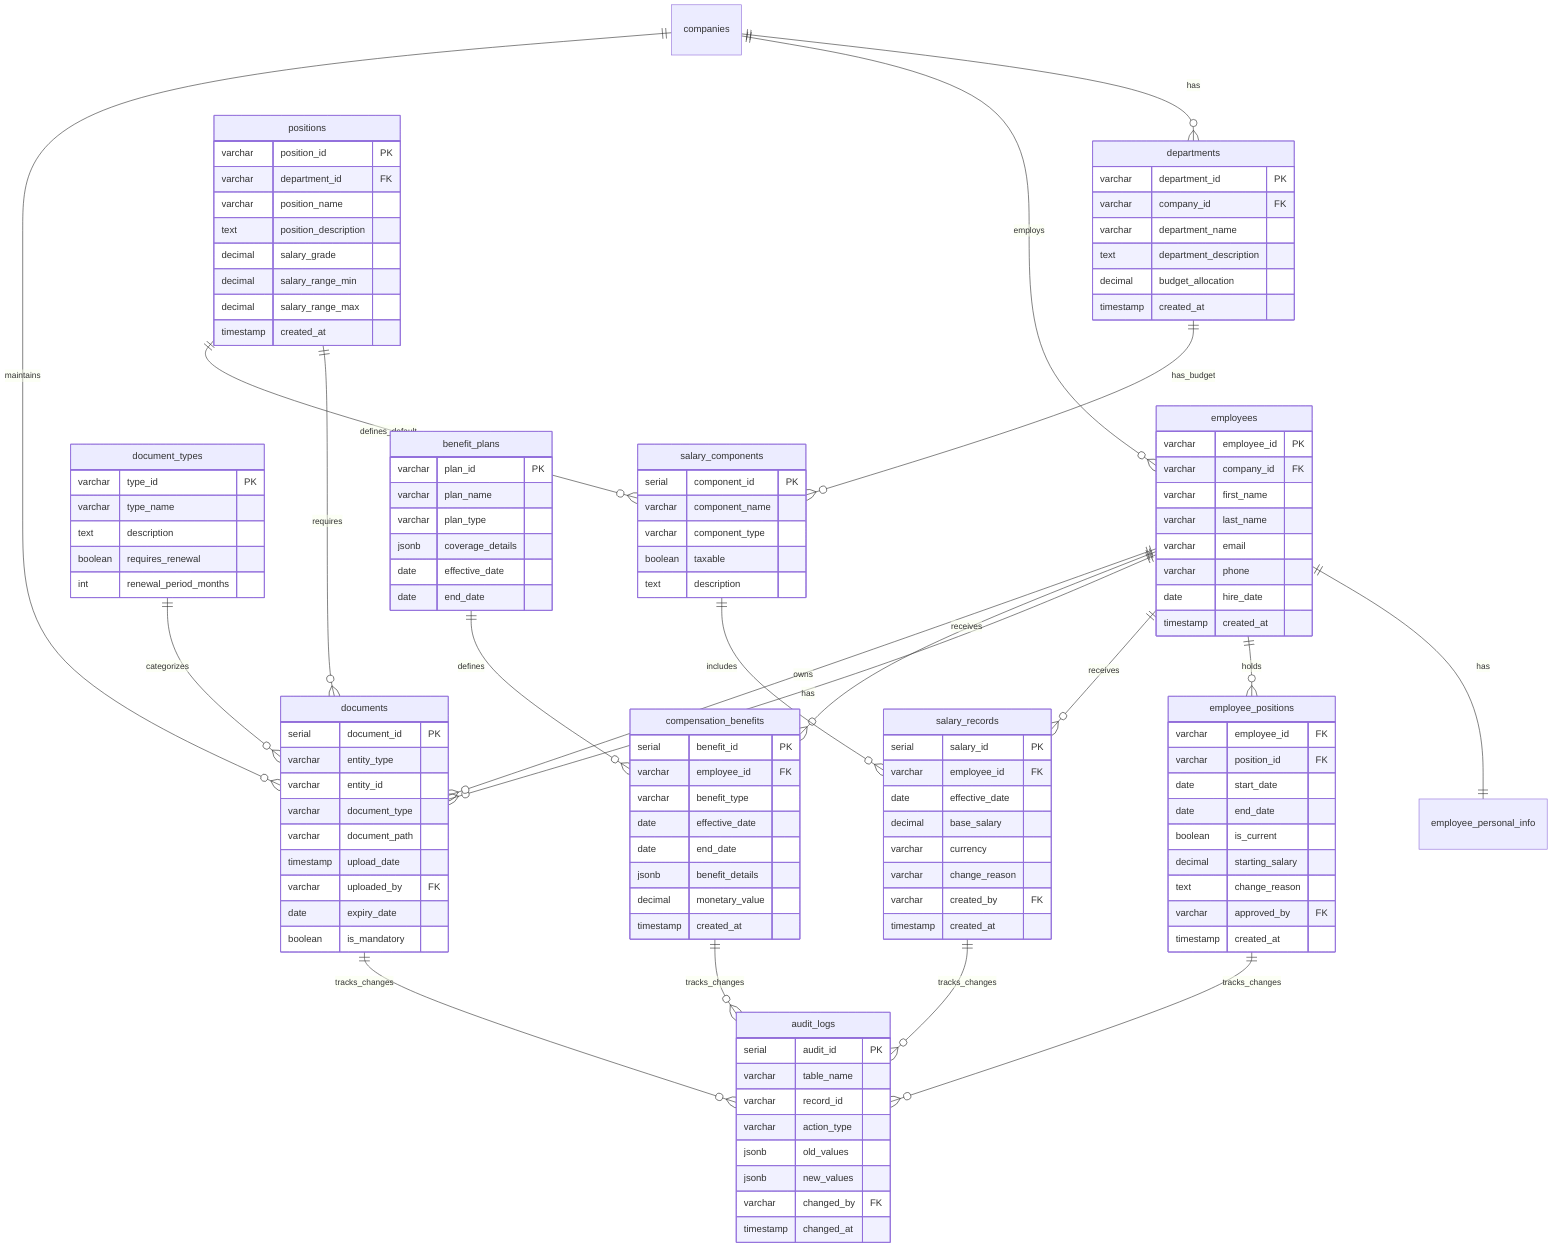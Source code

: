 erDiagram
    %% Core Organization Structure
    companies ||--o{ departments : has
    companies ||--o{ employees : employs

    %% Employee Management
    employees ||--|| employee_personal_info : has
    employees ||--o{ employee_positions : holds
    employees ||--o{ salary_records : receives
    employees ||--o{ documents : has
    employees ||--o{ compensation_benefits : receives

    %% New Salary Management
    salary_records {
        serial salary_id PK
        varchar employee_id FK
        date effective_date
        decimal base_salary
        varchar currency
        varchar change_reason
        varchar created_by FK
        timestamp created_at
    }

    %% New Benefits Management
    compensation_benefits {
        serial benefit_id PK
        varchar employee_id FK
        varchar benefit_type
        date effective_date
        date end_date
        jsonb benefit_details
        decimal monetary_value
        timestamp created_at
    }

    %% New Document Management
    documents {
        serial document_id PK
        varchar entity_type
        varchar entity_id
        varchar document_type
        varchar document_path
        timestamp upload_date
        varchar uploaded_by FK
        date expiry_date
        boolean is_mandatory
    }

    %% Enhanced Position Management with History
    employee_positions {
        varchar employee_id FK
        varchar position_id FK
        date start_date
        date end_date
        boolean is_current
        decimal starting_salary
        text change_reason
        varchar approved_by FK
        timestamp created_at
    }

    %% Document Categories and Types
    document_types ||--o{ documents : categorizes
    document_types {
        varchar type_id PK
        varchar type_name
        text description
        boolean requires_renewal
        int renewal_period_months
    }

    %% Salary Components
    salary_components ||--o{ salary_records : includes
    salary_components {
        serial component_id PK
        varchar component_name
        varchar component_type
        boolean taxable
        text description
    }

    %% Benefits Management
    benefit_plans ||--o{ compensation_benefits : defines
    benefit_plans {
        varchar plan_id PK
        varchar plan_name
        varchar plan_type
        jsonb coverage_details
        date effective_date
        date end_date
    }

    %% Audit Trail for Critical Entities
    audit_logs {
        serial audit_id PK
        varchar table_name
        varchar record_id
        varchar action_type
        jsonb old_values
        jsonb new_values
        varchar changed_by FK
        timestamp changed_at
    }

    %% Core Entity Relationships
    salary_records ||--o{ audit_logs : tracks_changes
    documents ||--o{ audit_logs : tracks_changes
    employee_positions ||--o{ audit_logs : tracks_changes
    compensation_benefits ||--o{ audit_logs : tracks_changes

    %% Document Relationships
    employees ||--o{ documents : owns
    positions ||--o{ documents : requires
    companies ||--o{ documents : maintains
    
    %% Salary Relationships
    positions ||--o{ salary_components : defines_default
    departments ||--o{ salary_components : has_budget

    employees {
        varchar employee_id PK
        varchar company_id FK
        varchar first_name
        varchar last_name
        varchar email
        varchar phone
        date hire_date
        timestamp created_at
    }

    positions {
        varchar position_id PK
        varchar department_id FK
        varchar position_name
        text position_description
        decimal salary_grade
        decimal salary_range_min
        decimal salary_range_max
        timestamp created_at
    }

    departments {
        varchar department_id PK
        varchar company_id FK
        varchar department_name
        text department_description
        decimal budget_allocation
        timestamp created_at
    }